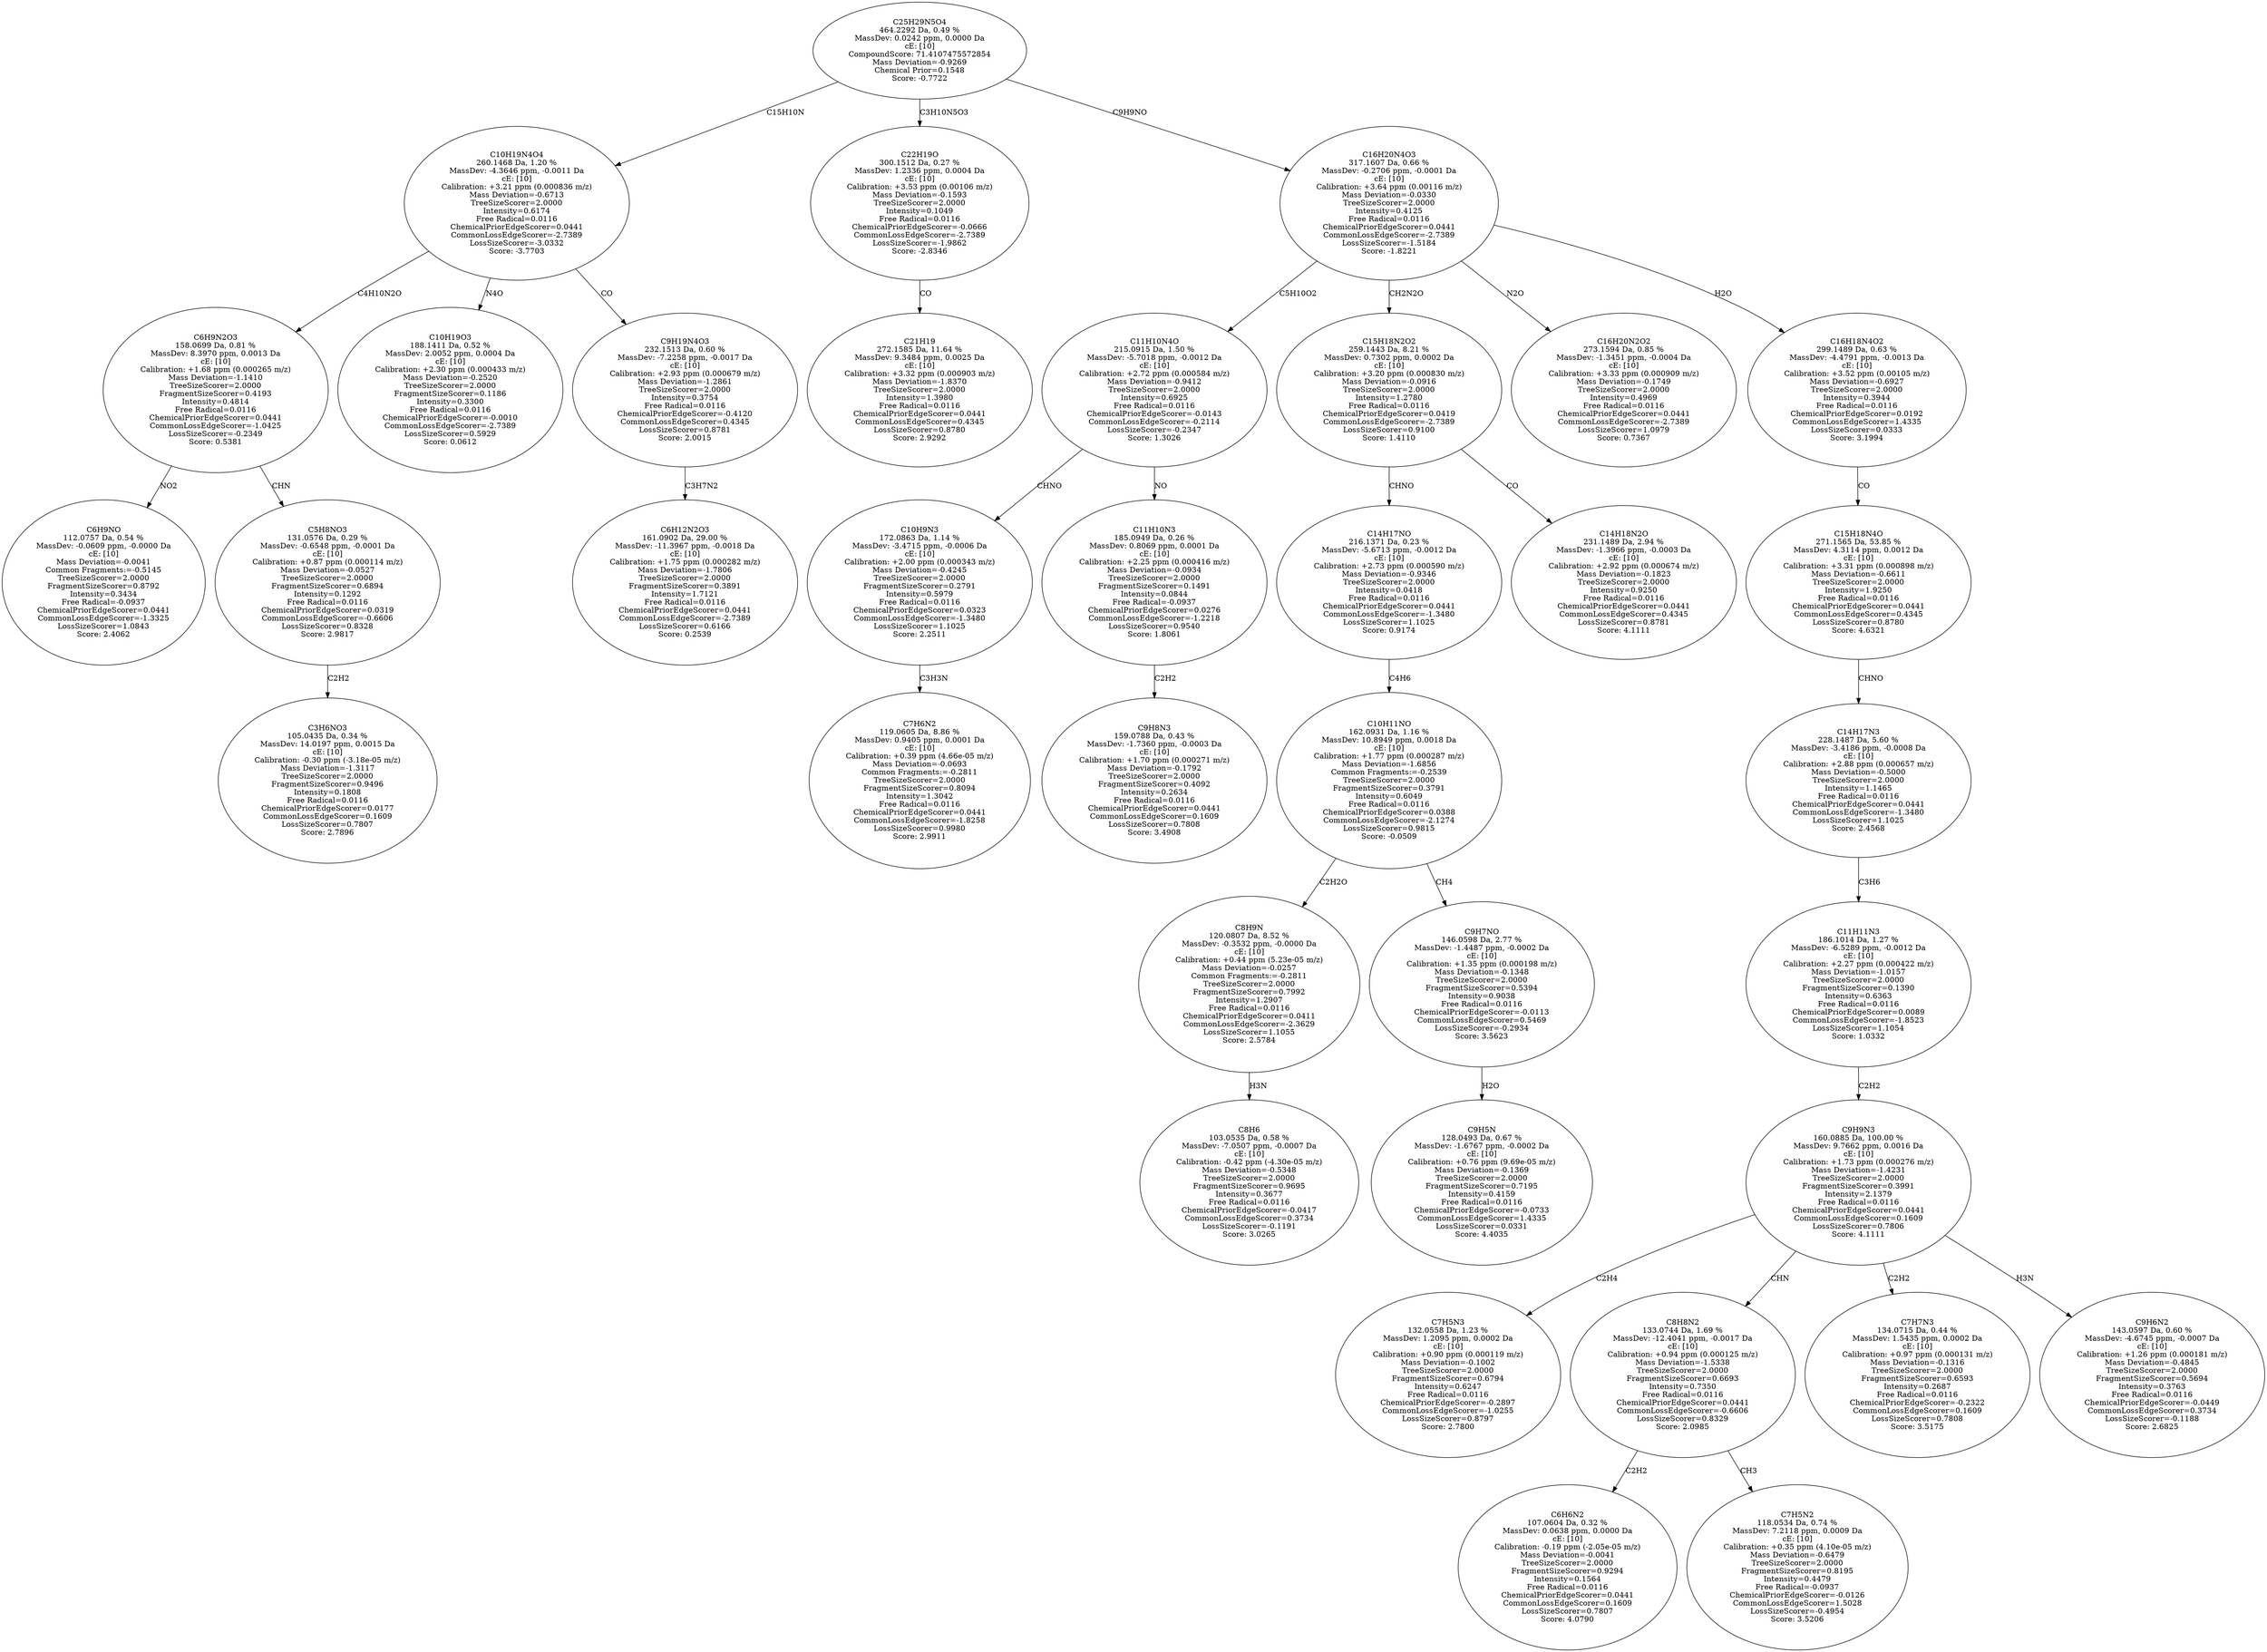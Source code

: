 strict digraph {
v1 [label="C6H9NO\n112.0757 Da, 0.54 %\nMassDev: -0.0609 ppm, -0.0000 Da\ncE: [10]\nMass Deviation=-0.0041\nCommon Fragments:=-0.5145\nTreeSizeScorer=2.0000\nFragmentSizeScorer=0.8792\nIntensity=0.3434\nFree Radical=-0.0937\nChemicalPriorEdgeScorer=0.0441\nCommonLossEdgeScorer=-1.3325\nLossSizeScorer=1.0843\nScore: 2.4062"];
v2 [label="C3H6NO3\n105.0435 Da, 0.34 %\nMassDev: 14.0197 ppm, 0.0015 Da\ncE: [10]\nCalibration: -0.30 ppm (-3.18e-05 m/z)\nMass Deviation=-1.3117\nTreeSizeScorer=2.0000\nFragmentSizeScorer=0.9496\nIntensity=0.1808\nFree Radical=0.0116\nChemicalPriorEdgeScorer=0.0177\nCommonLossEdgeScorer=0.1609\nLossSizeScorer=0.7807\nScore: 2.7896"];
v3 [label="C5H8NO3\n131.0576 Da, 0.29 %\nMassDev: -0.6548 ppm, -0.0001 Da\ncE: [10]\nCalibration: +0.87 ppm (0.000114 m/z)\nMass Deviation=-0.0527\nTreeSizeScorer=2.0000\nFragmentSizeScorer=0.6894\nIntensity=0.1292\nFree Radical=0.0116\nChemicalPriorEdgeScorer=0.0319\nCommonLossEdgeScorer=-0.6606\nLossSizeScorer=0.8328\nScore: 2.9817"];
v4 [label="C6H9N2O3\n158.0699 Da, 0.81 %\nMassDev: 8.3970 ppm, 0.0013 Da\ncE: [10]\nCalibration: +1.68 ppm (0.000265 m/z)\nMass Deviation=-1.1410\nTreeSizeScorer=2.0000\nFragmentSizeScorer=0.4193\nIntensity=0.4814\nFree Radical=0.0116\nChemicalPriorEdgeScorer=0.0441\nCommonLossEdgeScorer=-1.0425\nLossSizeScorer=-0.2349\nScore: 0.5381"];
v5 [label="C10H19O3\n188.1411 Da, 0.52 %\nMassDev: 2.0052 ppm, 0.0004 Da\ncE: [10]\nCalibration: +2.30 ppm (0.000433 m/z)\nMass Deviation=-0.2520\nTreeSizeScorer=2.0000\nFragmentSizeScorer=0.1186\nIntensity=0.3300\nFree Radical=0.0116\nChemicalPriorEdgeScorer=-0.0010\nCommonLossEdgeScorer=-2.7389\nLossSizeScorer=0.5929\nScore: 0.0612"];
v6 [label="C6H12N2O3\n161.0902 Da, 29.00 %\nMassDev: -11.3967 ppm, -0.0018 Da\ncE: [10]\nCalibration: +1.75 ppm (0.000282 m/z)\nMass Deviation=-1.7806\nTreeSizeScorer=2.0000\nFragmentSizeScorer=0.3891\nIntensity=1.7121\nFree Radical=0.0116\nChemicalPriorEdgeScorer=0.0441\nCommonLossEdgeScorer=-2.7389\nLossSizeScorer=0.6166\nScore: 0.2539"];
v7 [label="C9H19N4O3\n232.1513 Da, 0.60 %\nMassDev: -7.2258 ppm, -0.0017 Da\ncE: [10]\nCalibration: +2.93 ppm (0.000679 m/z)\nMass Deviation=-1.2861\nTreeSizeScorer=2.0000\nIntensity=0.3754\nFree Radical=0.0116\nChemicalPriorEdgeScorer=-0.4120\nCommonLossEdgeScorer=0.4345\nLossSizeScorer=0.8781\nScore: 2.0015"];
v8 [label="C10H19N4O4\n260.1468 Da, 1.20 %\nMassDev: -4.3646 ppm, -0.0011 Da\ncE: [10]\nCalibration: +3.21 ppm (0.000836 m/z)\nMass Deviation=-0.6713\nTreeSizeScorer=2.0000\nIntensity=0.6174\nFree Radical=0.0116\nChemicalPriorEdgeScorer=0.0441\nCommonLossEdgeScorer=-2.7389\nLossSizeScorer=-3.0332\nScore: -3.7703"];
v9 [label="C21H19\n272.1585 Da, 11.64 %\nMassDev: 9.3484 ppm, 0.0025 Da\ncE: [10]\nCalibration: +3.32 ppm (0.000903 m/z)\nMass Deviation=-1.8370\nTreeSizeScorer=2.0000\nIntensity=1.3980\nFree Radical=0.0116\nChemicalPriorEdgeScorer=0.0441\nCommonLossEdgeScorer=0.4345\nLossSizeScorer=0.8780\nScore: 2.9292"];
v10 [label="C22H19O\n300.1512 Da, 0.27 %\nMassDev: 1.2336 ppm, 0.0004 Da\ncE: [10]\nCalibration: +3.53 ppm (0.00106 m/z)\nMass Deviation=-0.1593\nTreeSizeScorer=2.0000\nIntensity=0.1049\nFree Radical=0.0116\nChemicalPriorEdgeScorer=-0.0666\nCommonLossEdgeScorer=-2.7389\nLossSizeScorer=-1.9862\nScore: -2.8346"];
v11 [label="C7H6N2\n119.0605 Da, 8.86 %\nMassDev: 0.9405 ppm, 0.0001 Da\ncE: [10]\nCalibration: +0.39 ppm (4.66e-05 m/z)\nMass Deviation=-0.0693\nCommon Fragments:=-0.2811\nTreeSizeScorer=2.0000\nFragmentSizeScorer=0.8094\nIntensity=1.3042\nFree Radical=0.0116\nChemicalPriorEdgeScorer=0.0441\nCommonLossEdgeScorer=-1.8258\nLossSizeScorer=0.9980\nScore: 2.9911"];
v12 [label="C10H9N3\n172.0863 Da, 1.14 %\nMassDev: -3.4715 ppm, -0.0006 Da\ncE: [10]\nCalibration: +2.00 ppm (0.000343 m/z)\nMass Deviation=-0.4245\nTreeSizeScorer=2.0000\nFragmentSizeScorer=0.2791\nIntensity=0.5979\nFree Radical=0.0116\nChemicalPriorEdgeScorer=0.0323\nCommonLossEdgeScorer=-1.3480\nLossSizeScorer=1.1025\nScore: 2.2511"];
v13 [label="C9H8N3\n159.0788 Da, 0.43 %\nMassDev: -1.7360 ppm, -0.0003 Da\ncE: [10]\nCalibration: +1.70 ppm (0.000271 m/z)\nMass Deviation=-0.1792\nTreeSizeScorer=2.0000\nFragmentSizeScorer=0.4092\nIntensity=0.2634\nFree Radical=0.0116\nChemicalPriorEdgeScorer=0.0441\nCommonLossEdgeScorer=0.1609\nLossSizeScorer=0.7808\nScore: 3.4908"];
v14 [label="C11H10N3\n185.0949 Da, 0.26 %\nMassDev: 0.8069 ppm, 0.0001 Da\ncE: [10]\nCalibration: +2.25 ppm (0.000416 m/z)\nMass Deviation=-0.0934\nTreeSizeScorer=2.0000\nFragmentSizeScorer=0.1491\nIntensity=0.0844\nFree Radical=-0.0937\nChemicalPriorEdgeScorer=0.0276\nCommonLossEdgeScorer=-1.2218\nLossSizeScorer=0.9540\nScore: 1.8061"];
v15 [label="C11H10N4O\n215.0915 Da, 1.50 %\nMassDev: -5.7018 ppm, -0.0012 Da\ncE: [10]\nCalibration: +2.72 ppm (0.000584 m/z)\nMass Deviation=-0.9412\nTreeSizeScorer=2.0000\nIntensity=0.6925\nFree Radical=0.0116\nChemicalPriorEdgeScorer=-0.0143\nCommonLossEdgeScorer=-0.2114\nLossSizeScorer=-0.2347\nScore: 1.3026"];
v16 [label="C8H6\n103.0535 Da, 0.58 %\nMassDev: -7.0507 ppm, -0.0007 Da\ncE: [10]\nCalibration: -0.42 ppm (-4.30e-05 m/z)\nMass Deviation=-0.5348\nTreeSizeScorer=2.0000\nFragmentSizeScorer=0.9695\nIntensity=0.3677\nFree Radical=0.0116\nChemicalPriorEdgeScorer=-0.0417\nCommonLossEdgeScorer=0.3734\nLossSizeScorer=-0.1191\nScore: 3.0265"];
v17 [label="C8H9N\n120.0807 Da, 8.52 %\nMassDev: -0.3532 ppm, -0.0000 Da\ncE: [10]\nCalibration: +0.44 ppm (5.23e-05 m/z)\nMass Deviation=-0.0257\nCommon Fragments:=-0.2811\nTreeSizeScorer=2.0000\nFragmentSizeScorer=0.7992\nIntensity=1.2907\nFree Radical=0.0116\nChemicalPriorEdgeScorer=0.0411\nCommonLossEdgeScorer=-2.3629\nLossSizeScorer=1.1055\nScore: 2.5784"];
v18 [label="C9H5N\n128.0493 Da, 0.67 %\nMassDev: -1.6767 ppm, -0.0002 Da\ncE: [10]\nCalibration: +0.76 ppm (9.69e-05 m/z)\nMass Deviation=-0.1369\nTreeSizeScorer=2.0000\nFragmentSizeScorer=0.7195\nIntensity=0.4159\nFree Radical=0.0116\nChemicalPriorEdgeScorer=-0.0733\nCommonLossEdgeScorer=1.4335\nLossSizeScorer=0.0331\nScore: 4.4035"];
v19 [label="C9H7NO\n146.0598 Da, 2.77 %\nMassDev: -1.4487 ppm, -0.0002 Da\ncE: [10]\nCalibration: +1.35 ppm (0.000198 m/z)\nMass Deviation=-0.1348\nTreeSizeScorer=2.0000\nFragmentSizeScorer=0.5394\nIntensity=0.9038\nFree Radical=0.0116\nChemicalPriorEdgeScorer=-0.0113\nCommonLossEdgeScorer=0.5469\nLossSizeScorer=-0.2934\nScore: 3.5623"];
v20 [label="C10H11NO\n162.0931 Da, 1.16 %\nMassDev: 10.8949 ppm, 0.0018 Da\ncE: [10]\nCalibration: +1.77 ppm (0.000287 m/z)\nMass Deviation=-1.6856\nCommon Fragments:=-0.2539\nTreeSizeScorer=2.0000\nFragmentSizeScorer=0.3791\nIntensity=0.6049\nFree Radical=0.0116\nChemicalPriorEdgeScorer=0.0388\nCommonLossEdgeScorer=-2.1274\nLossSizeScorer=0.9815\nScore: -0.0509"];
v21 [label="C14H17NO\n216.1371 Da, 0.23 %\nMassDev: -5.6713 ppm, -0.0012 Da\ncE: [10]\nCalibration: +2.73 ppm (0.000590 m/z)\nMass Deviation=-0.9346\nTreeSizeScorer=2.0000\nIntensity=0.0418\nFree Radical=0.0116\nChemicalPriorEdgeScorer=0.0441\nCommonLossEdgeScorer=-1.3480\nLossSizeScorer=1.1025\nScore: 0.9174"];
v22 [label="C14H18N2O\n231.1489 Da, 2.94 %\nMassDev: -1.3966 ppm, -0.0003 Da\ncE: [10]\nCalibration: +2.92 ppm (0.000674 m/z)\nMass Deviation=-0.1823\nTreeSizeScorer=2.0000\nIntensity=0.9250\nFree Radical=0.0116\nChemicalPriorEdgeScorer=0.0441\nCommonLossEdgeScorer=0.4345\nLossSizeScorer=0.8781\nScore: 4.1111"];
v23 [label="C15H18N2O2\n259.1443 Da, 8.21 %\nMassDev: 0.7302 ppm, 0.0002 Da\ncE: [10]\nCalibration: +3.20 ppm (0.000830 m/z)\nMass Deviation=-0.0916\nTreeSizeScorer=2.0000\nIntensity=1.2780\nFree Radical=0.0116\nChemicalPriorEdgeScorer=0.0419\nCommonLossEdgeScorer=-2.7389\nLossSizeScorer=0.9100\nScore: 1.4110"];
v24 [label="C16H20N2O2\n273.1594 Da, 0.85 %\nMassDev: -1.3451 ppm, -0.0004 Da\ncE: [10]\nCalibration: +3.33 ppm (0.000909 m/z)\nMass Deviation=-0.1749\nTreeSizeScorer=2.0000\nIntensity=0.4969\nFree Radical=0.0116\nChemicalPriorEdgeScorer=0.0441\nCommonLossEdgeScorer=-2.7389\nLossSizeScorer=1.0979\nScore: 0.7367"];
v25 [label="C7H5N3\n132.0558 Da, 1.23 %\nMassDev: 1.2095 ppm, 0.0002 Da\ncE: [10]\nCalibration: +0.90 ppm (0.000119 m/z)\nMass Deviation=-0.1002\nTreeSizeScorer=2.0000\nFragmentSizeScorer=0.6794\nIntensity=0.6247\nFree Radical=0.0116\nChemicalPriorEdgeScorer=-0.2897\nCommonLossEdgeScorer=-1.0255\nLossSizeScorer=0.8797\nScore: 2.7800"];
v26 [label="C6H6N2\n107.0604 Da, 0.32 %\nMassDev: 0.0638 ppm, 0.0000 Da\ncE: [10]\nCalibration: -0.19 ppm (-2.05e-05 m/z)\nMass Deviation=-0.0041\nTreeSizeScorer=2.0000\nFragmentSizeScorer=0.9294\nIntensity=0.1564\nFree Radical=0.0116\nChemicalPriorEdgeScorer=0.0441\nCommonLossEdgeScorer=0.1609\nLossSizeScorer=0.7807\nScore: 4.0790"];
v27 [label="C7H5N2\n118.0534 Da, 0.74 %\nMassDev: 7.2118 ppm, 0.0009 Da\ncE: [10]\nCalibration: +0.35 ppm (4.10e-05 m/z)\nMass Deviation=-0.6479\nTreeSizeScorer=2.0000\nFragmentSizeScorer=0.8195\nIntensity=0.4479\nFree Radical=-0.0937\nChemicalPriorEdgeScorer=-0.0126\nCommonLossEdgeScorer=1.5028\nLossSizeScorer=-0.4954\nScore: 3.5206"];
v28 [label="C8H8N2\n133.0744 Da, 1.69 %\nMassDev: -12.4041 ppm, -0.0017 Da\ncE: [10]\nCalibration: +0.94 ppm (0.000125 m/z)\nMass Deviation=-1.5338\nTreeSizeScorer=2.0000\nFragmentSizeScorer=0.6693\nIntensity=0.7350\nFree Radical=0.0116\nChemicalPriorEdgeScorer=0.0441\nCommonLossEdgeScorer=-0.6606\nLossSizeScorer=0.8329\nScore: 2.0985"];
v29 [label="C7H7N3\n134.0715 Da, 0.44 %\nMassDev: 1.5435 ppm, 0.0002 Da\ncE: [10]\nCalibration: +0.97 ppm (0.000131 m/z)\nMass Deviation=-0.1316\nTreeSizeScorer=2.0000\nFragmentSizeScorer=0.6593\nIntensity=0.2687\nFree Radical=0.0116\nChemicalPriorEdgeScorer=-0.2322\nCommonLossEdgeScorer=0.1609\nLossSizeScorer=0.7808\nScore: 3.5175"];
v30 [label="C9H6N2\n143.0597 Da, 0.60 %\nMassDev: -4.6745 ppm, -0.0007 Da\ncE: [10]\nCalibration: +1.26 ppm (0.000181 m/z)\nMass Deviation=-0.4845\nTreeSizeScorer=2.0000\nFragmentSizeScorer=0.5694\nIntensity=0.3763\nFree Radical=0.0116\nChemicalPriorEdgeScorer=-0.0449\nCommonLossEdgeScorer=0.3734\nLossSizeScorer=-0.1188\nScore: 2.6825"];
v31 [label="C9H9N3\n160.0885 Da, 100.00 %\nMassDev: 9.7662 ppm, 0.0016 Da\ncE: [10]\nCalibration: +1.73 ppm (0.000276 m/z)\nMass Deviation=-1.4231\nTreeSizeScorer=2.0000\nFragmentSizeScorer=0.3991\nIntensity=2.1379\nFree Radical=0.0116\nChemicalPriorEdgeScorer=0.0441\nCommonLossEdgeScorer=0.1609\nLossSizeScorer=0.7806\nScore: 4.1111"];
v32 [label="C11H11N3\n186.1014 Da, 1.27 %\nMassDev: -6.5289 ppm, -0.0012 Da\ncE: [10]\nCalibration: +2.27 ppm (0.000422 m/z)\nMass Deviation=-1.0157\nTreeSizeScorer=2.0000\nFragmentSizeScorer=0.1390\nIntensity=0.6363\nFree Radical=0.0116\nChemicalPriorEdgeScorer=0.0089\nCommonLossEdgeScorer=-1.8523\nLossSizeScorer=1.1054\nScore: 1.0332"];
v33 [label="C14H17N3\n228.1487 Da, 5.60 %\nMassDev: -3.4186 ppm, -0.0008 Da\ncE: [10]\nCalibration: +2.88 ppm (0.000657 m/z)\nMass Deviation=-0.5000\nTreeSizeScorer=2.0000\nIntensity=1.1465\nFree Radical=0.0116\nChemicalPriorEdgeScorer=0.0441\nCommonLossEdgeScorer=-1.3480\nLossSizeScorer=1.1025\nScore: 2.4568"];
v34 [label="C15H18N4O\n271.1565 Da, 53.85 %\nMassDev: 4.3114 ppm, 0.0012 Da\ncE: [10]\nCalibration: +3.31 ppm (0.000898 m/z)\nMass Deviation=-0.6611\nTreeSizeScorer=2.0000\nIntensity=1.9250\nFree Radical=0.0116\nChemicalPriorEdgeScorer=0.0441\nCommonLossEdgeScorer=0.4345\nLossSizeScorer=0.8780\nScore: 4.6321"];
v35 [label="C16H18N4O2\n299.1489 Da, 0.63 %\nMassDev: -4.4791 ppm, -0.0013 Da\ncE: [10]\nCalibration: +3.52 ppm (0.00105 m/z)\nMass Deviation=-0.6927\nTreeSizeScorer=2.0000\nIntensity=0.3944\nFree Radical=0.0116\nChemicalPriorEdgeScorer=0.0192\nCommonLossEdgeScorer=1.4335\nLossSizeScorer=0.0333\nScore: 3.1994"];
v36 [label="C16H20N4O3\n317.1607 Da, 0.66 %\nMassDev: -0.2706 ppm, -0.0001 Da\ncE: [10]\nCalibration: +3.64 ppm (0.00116 m/z)\nMass Deviation=-0.0330\nTreeSizeScorer=2.0000\nIntensity=0.4125\nFree Radical=0.0116\nChemicalPriorEdgeScorer=0.0441\nCommonLossEdgeScorer=-2.7389\nLossSizeScorer=-1.5184\nScore: -1.8221"];
v37 [label="C25H29N5O4\n464.2292 Da, 0.49 %\nMassDev: 0.0242 ppm, 0.0000 Da\ncE: [10]\nCompoundScore: 71.4107475572854\nMass Deviation=-0.9269\nChemical Prior=0.1548\nScore: -0.7722"];
v4 -> v1 [label="NO2"];
v3 -> v2 [label="C2H2"];
v4 -> v3 [label="CHN"];
v8 -> v4 [label="C4H10N2O"];
v8 -> v5 [label="N4O"];
v7 -> v6 [label="C3H7N2"];
v8 -> v7 [label="CO"];
v37 -> v8 [label="C15H10N"];
v10 -> v9 [label="CO"];
v37 -> v10 [label="C3H10N5O3"];
v12 -> v11 [label="C3H3N"];
v15 -> v12 [label="CHNO"];
v14 -> v13 [label="C2H2"];
v15 -> v14 [label="NO"];
v36 -> v15 [label="C5H10O2"];
v17 -> v16 [label="H3N"];
v20 -> v17 [label="C2H2O"];
v19 -> v18 [label="H2O"];
v20 -> v19 [label="CH4"];
v21 -> v20 [label="C4H6"];
v23 -> v21 [label="CHNO"];
v23 -> v22 [label="CO"];
v36 -> v23 [label="CH2N2O"];
v36 -> v24 [label="N2O"];
v31 -> v25 [label="C2H4"];
v28 -> v26 [label="C2H2"];
v28 -> v27 [label="CH3"];
v31 -> v28 [label="CHN"];
v31 -> v29 [label="C2H2"];
v31 -> v30 [label="H3N"];
v32 -> v31 [label="C2H2"];
v33 -> v32 [label="C3H6"];
v34 -> v33 [label="CHNO"];
v35 -> v34 [label="CO"];
v36 -> v35 [label="H2O"];
v37 -> v36 [label="C9H9NO"];
}